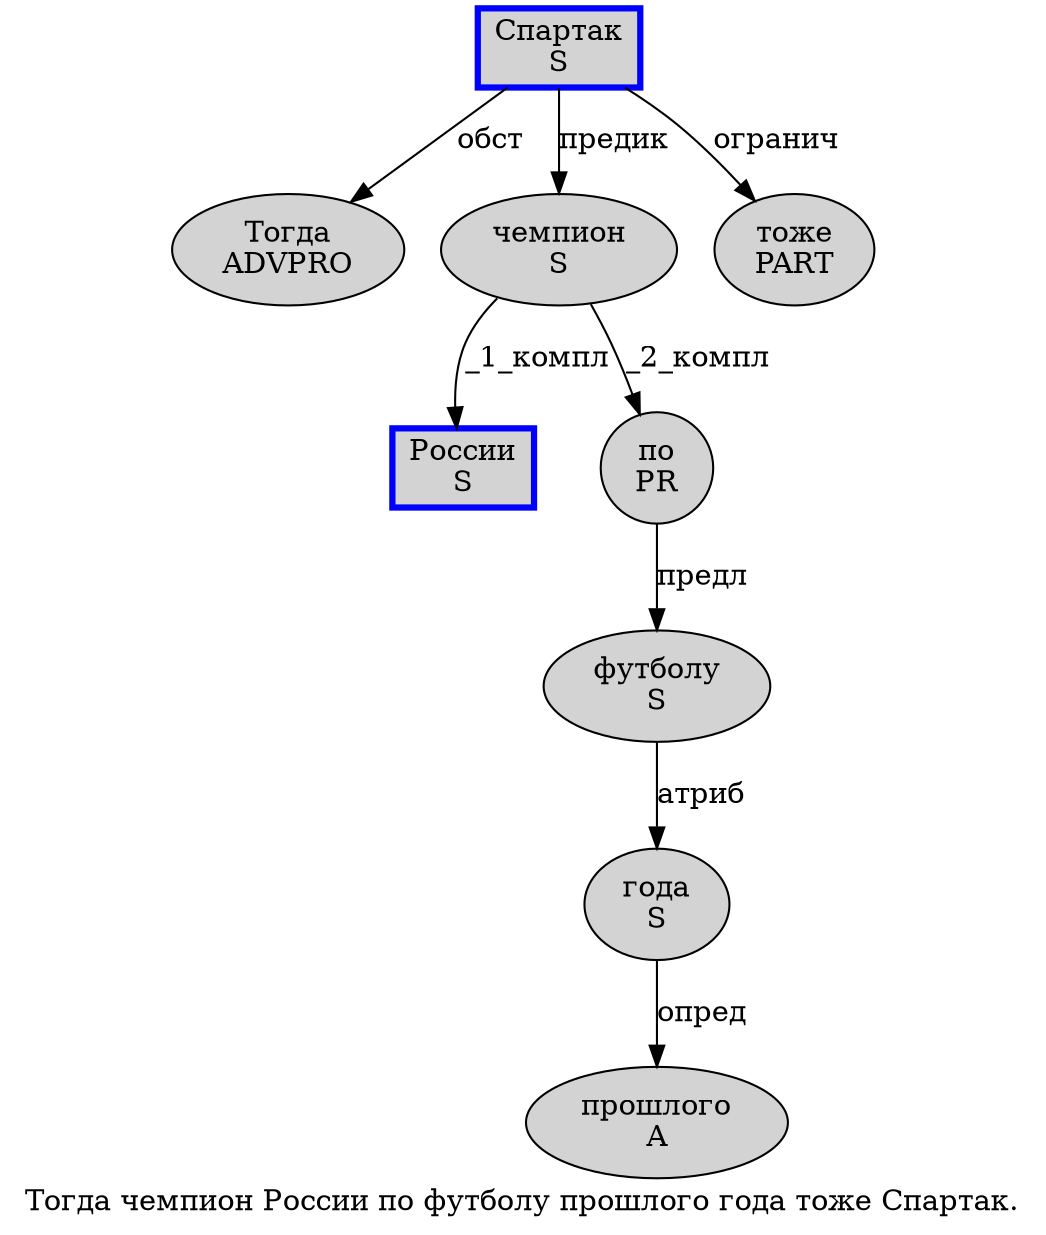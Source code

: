 digraph SENTENCE_3447 {
	graph [label="Тогда чемпион России по футболу прошлого года тоже Спартак."]
	node [style=filled]
		0 [label="Тогда
ADVPRO" color="" fillcolor=lightgray penwidth=1 shape=ellipse]
		1 [label="чемпион
S" color="" fillcolor=lightgray penwidth=1 shape=ellipse]
		2 [label="России
S" color=blue fillcolor=lightgray penwidth=3 shape=box]
		3 [label="по
PR" color="" fillcolor=lightgray penwidth=1 shape=ellipse]
		4 [label="футболу
S" color="" fillcolor=lightgray penwidth=1 shape=ellipse]
		5 [label="прошлого
A" color="" fillcolor=lightgray penwidth=1 shape=ellipse]
		6 [label="года
S" color="" fillcolor=lightgray penwidth=1 shape=ellipse]
		7 [label="тоже
PART" color="" fillcolor=lightgray penwidth=1 shape=ellipse]
		8 [label="Спартак
S" color=blue fillcolor=lightgray penwidth=3 shape=box]
			1 -> 2 [label="_1_компл"]
			1 -> 3 [label="_2_компл"]
			3 -> 4 [label="предл"]
			8 -> 0 [label="обст"]
			8 -> 1 [label="предик"]
			8 -> 7 [label="огранич"]
			6 -> 5 [label="опред"]
			4 -> 6 [label="атриб"]
}
